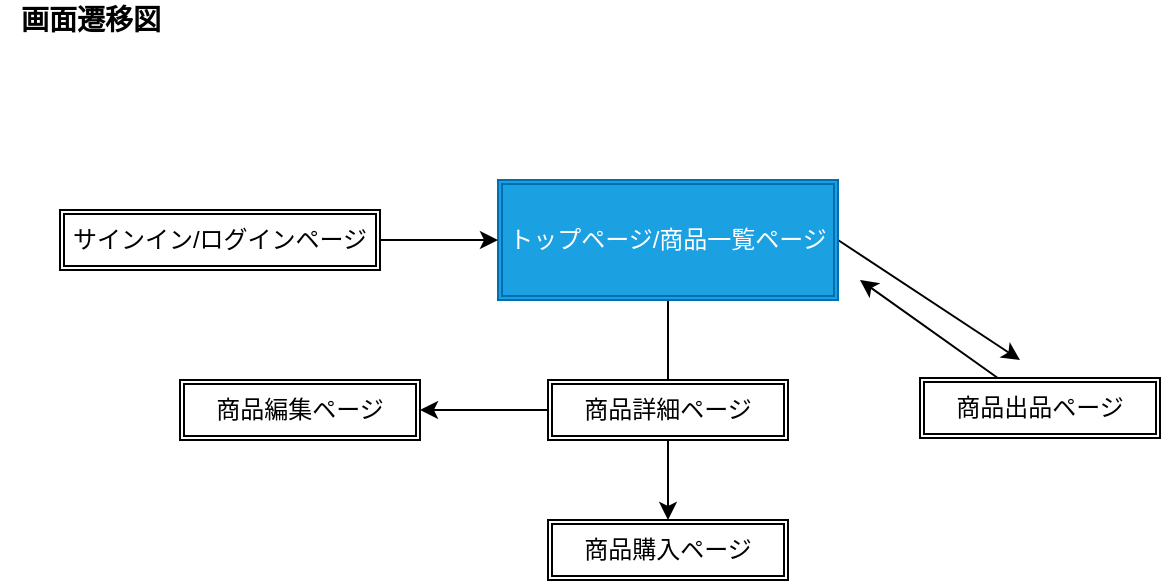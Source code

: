 <mxfile>
    <diagram id="AHWMhqivJa7B2DzgBACI" name="ページ1">
        <mxGraphModel dx="698" dy="547" grid="1" gridSize="10" guides="1" tooltips="1" connect="1" arrows="1" fold="1" page="1" pageScale="1" pageWidth="827" pageHeight="1169" math="0" shadow="0">
            <root>
                <mxCell id="0"/>
                <mxCell id="1" parent="0"/>
                <mxCell id="11" value="" style="edgeStyle=none;html=1;" edge="1" parent="1" source="2" target="5">
                    <mxGeometry relative="1" as="geometry"/>
                </mxCell>
                <mxCell id="14" style="edgeStyle=none;html=1;exitX=1;exitY=0.5;exitDx=0;exitDy=0;" edge="1" parent="1" source="2">
                    <mxGeometry relative="1" as="geometry">
                        <mxPoint x="530" y="200" as="targetPoint"/>
                    </mxGeometry>
                </mxCell>
                <mxCell id="2" value="トップページ/商品一覧ページ" style="shape=ext;double=1;rounded=0;whiteSpace=wrap;html=1;fillColor=#1ba1e2;fontColor=#ffffff;strokeColor=#006EAF;" vertex="1" parent="1">
                    <mxGeometry x="269" y="110" width="170" height="60" as="geometry"/>
                </mxCell>
                <mxCell id="16" value="" style="edgeStyle=none;html=1;" edge="1" parent="1" source="3" target="4">
                    <mxGeometry relative="1" as="geometry"/>
                </mxCell>
                <mxCell id="3" value="商品詳細ページ" style="shape=ext;double=1;rounded=0;whiteSpace=wrap;html=1;" vertex="1" parent="1">
                    <mxGeometry x="294" y="210" width="120" height="30" as="geometry"/>
                </mxCell>
                <mxCell id="4" value="商品編集ページ" style="shape=ext;double=1;rounded=0;whiteSpace=wrap;html=1;" vertex="1" parent="1">
                    <mxGeometry x="110" y="210" width="120" height="30" as="geometry"/>
                </mxCell>
                <mxCell id="5" value="商品購入ページ" style="shape=ext;double=1;rounded=0;whiteSpace=wrap;html=1;" vertex="1" parent="1">
                    <mxGeometry x="294" y="280" width="120" height="30" as="geometry"/>
                </mxCell>
                <mxCell id="10" value="" style="edgeStyle=none;html=1;" edge="1" parent="1" source="8" target="2">
                    <mxGeometry relative="1" as="geometry"/>
                </mxCell>
                <mxCell id="8" value="サインイン/ログインページ" style="shape=ext;double=1;rounded=0;whiteSpace=wrap;html=1;" vertex="1" parent="1">
                    <mxGeometry x="50" y="125" width="160" height="30" as="geometry"/>
                </mxCell>
                <mxCell id="15" style="edgeStyle=none;html=1;" edge="1" parent="1" source="9">
                    <mxGeometry relative="1" as="geometry">
                        <mxPoint x="450" y="160" as="targetPoint"/>
                    </mxGeometry>
                </mxCell>
                <mxCell id="9" value="商品出品ページ" style="shape=ext;double=1;rounded=0;whiteSpace=wrap;html=1;" vertex="1" parent="1">
                    <mxGeometry x="480" y="209" width="120" height="30" as="geometry"/>
                </mxCell>
                <mxCell id="17" value="&lt;font style=&quot;font-size: 14px&quot;&gt;&lt;b&gt;画面遷移図&lt;/b&gt;&lt;/font&gt;" style="text;html=1;align=center;verticalAlign=middle;resizable=0;points=[];autosize=1;strokeColor=none;fillColor=none;" vertex="1" parent="1">
                    <mxGeometry x="20" y="20" width="90" height="20" as="geometry"/>
                </mxCell>
            </root>
        </mxGraphModel>
    </diagram>
</mxfile>